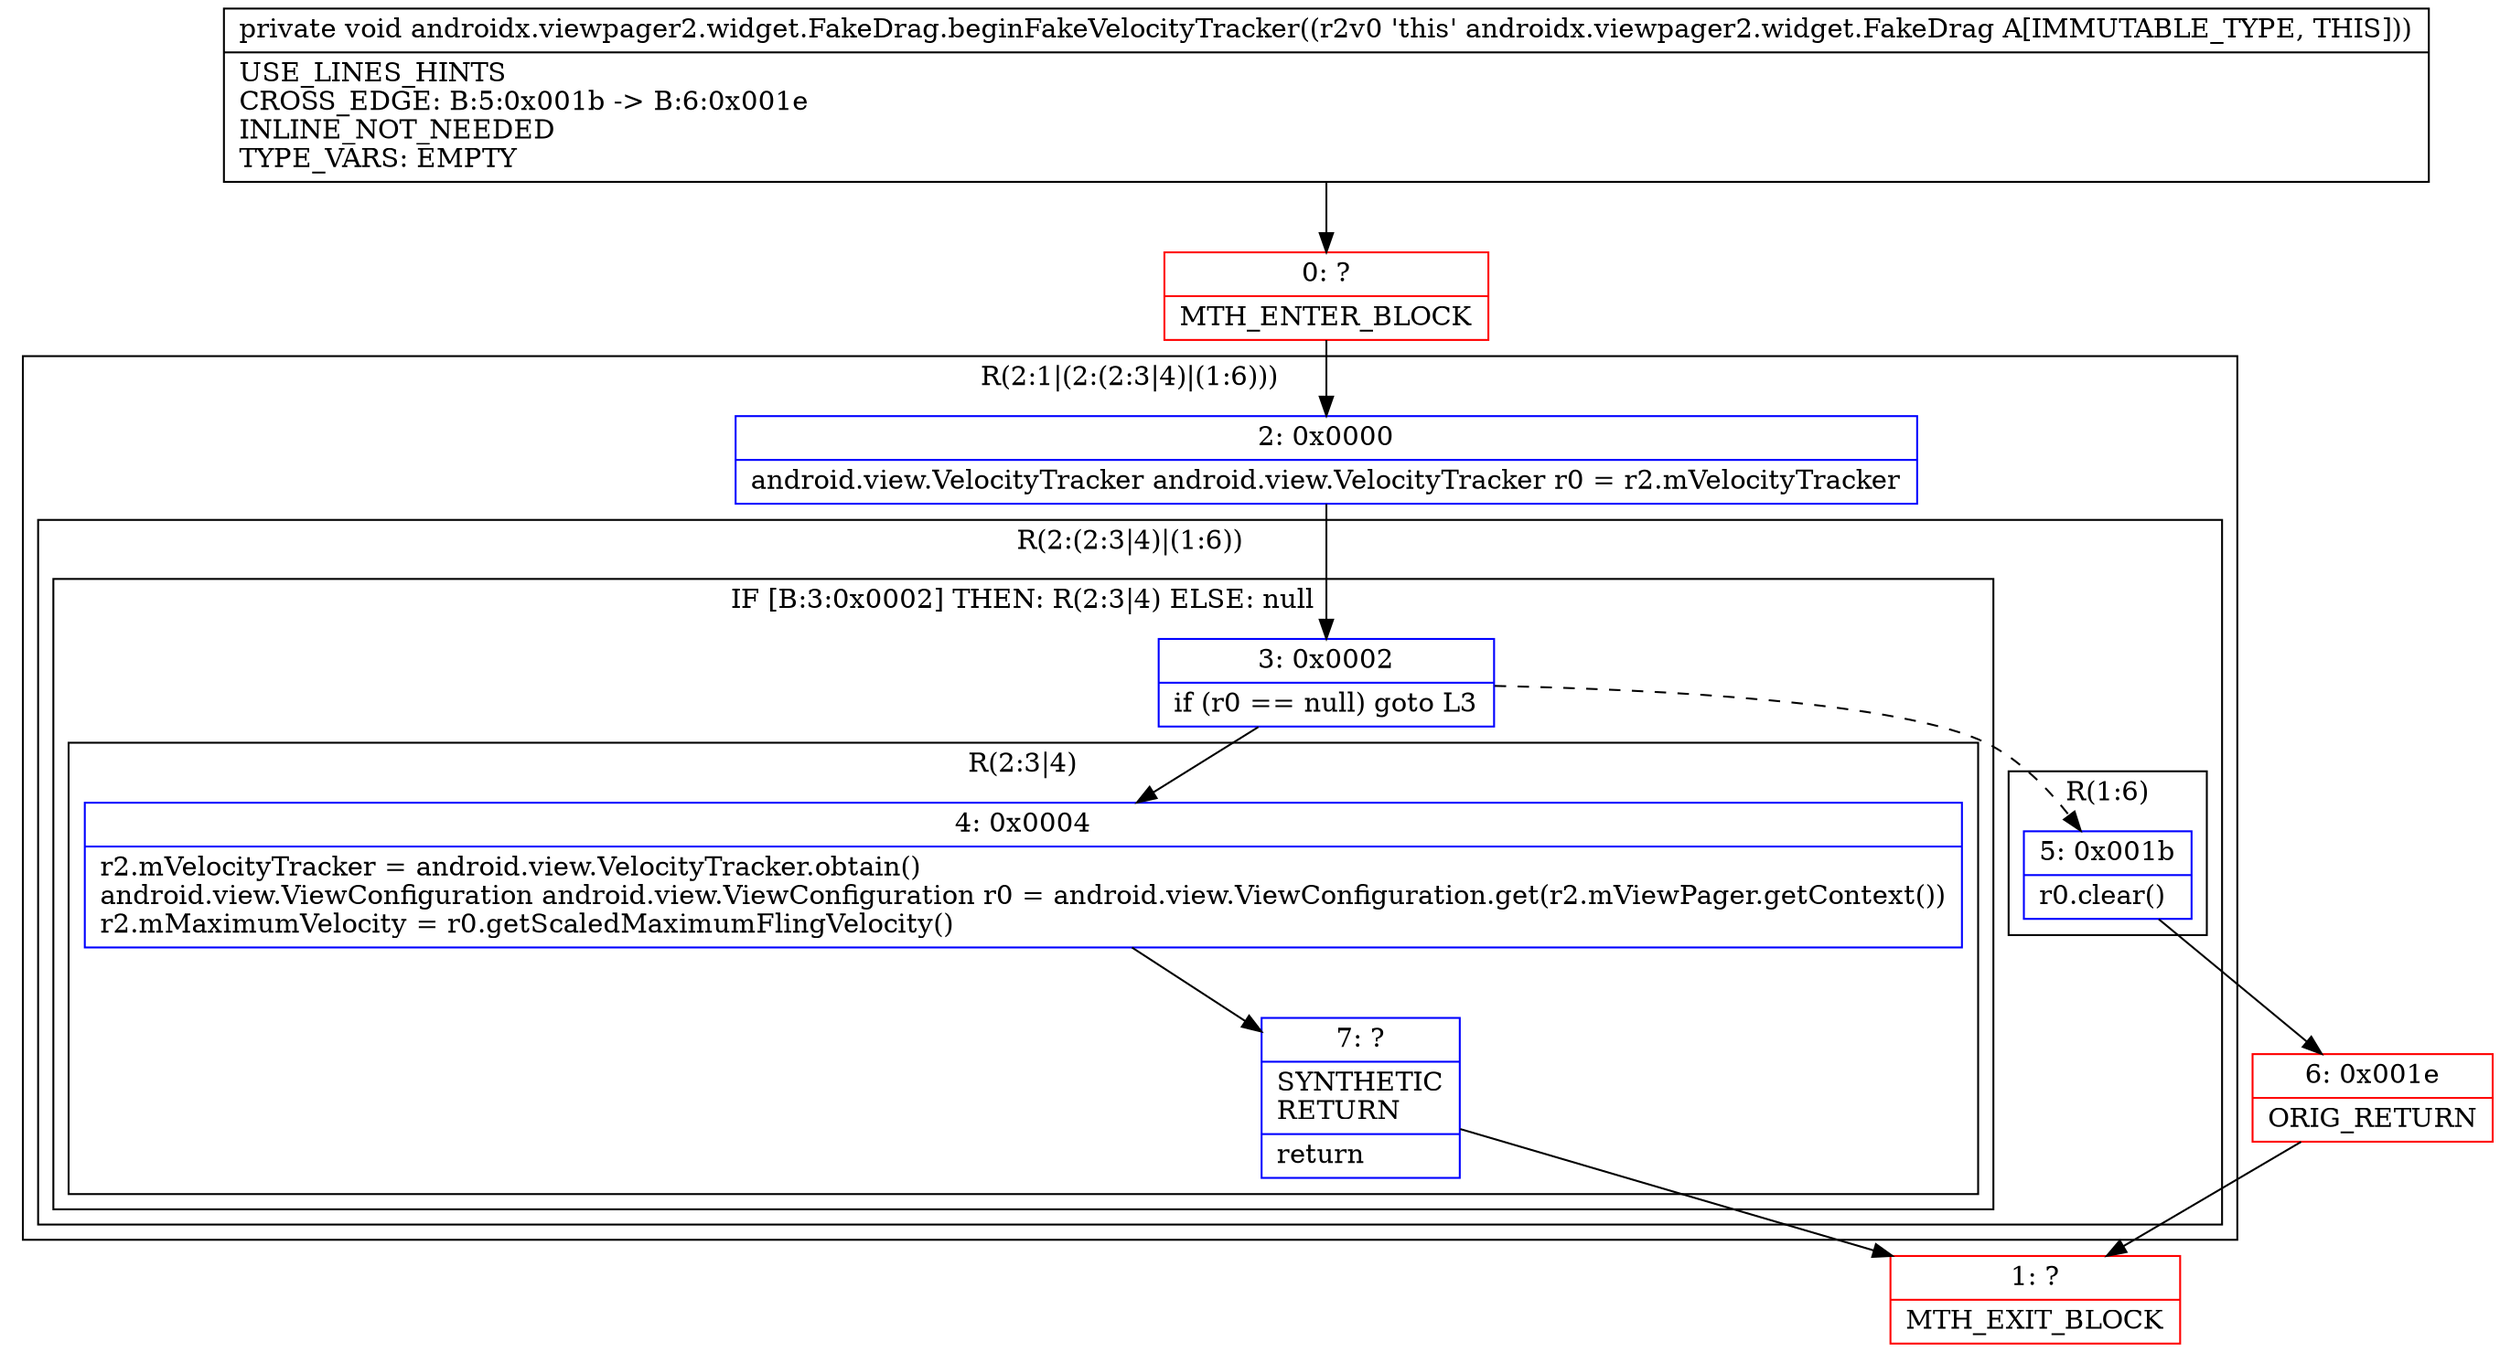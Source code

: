 digraph "CFG forandroidx.viewpager2.widget.FakeDrag.beginFakeVelocityTracker()V" {
subgraph cluster_Region_185228110 {
label = "R(2:1|(2:(2:3|4)|(1:6)))";
node [shape=record,color=blue];
Node_2 [shape=record,label="{2\:\ 0x0000|android.view.VelocityTracker android.view.VelocityTracker r0 = r2.mVelocityTracker\l}"];
subgraph cluster_Region_1336128848 {
label = "R(2:(2:3|4)|(1:6))";
node [shape=record,color=blue];
subgraph cluster_IfRegion_232952735 {
label = "IF [B:3:0x0002] THEN: R(2:3|4) ELSE: null";
node [shape=record,color=blue];
Node_3 [shape=record,label="{3\:\ 0x0002|if (r0 == null) goto L3\l}"];
subgraph cluster_Region_100391921 {
label = "R(2:3|4)";
node [shape=record,color=blue];
Node_4 [shape=record,label="{4\:\ 0x0004|r2.mVelocityTracker = android.view.VelocityTracker.obtain()\landroid.view.ViewConfiguration android.view.ViewConfiguration r0 = android.view.ViewConfiguration.get(r2.mViewPager.getContext())\lr2.mMaximumVelocity = r0.getScaledMaximumFlingVelocity()\l}"];
Node_7 [shape=record,label="{7\:\ ?|SYNTHETIC\lRETURN\l|return\l}"];
}
}
subgraph cluster_Region_1487009030 {
label = "R(1:6)";
node [shape=record,color=blue];
Node_5 [shape=record,label="{5\:\ 0x001b|r0.clear()\l}"];
}
}
}
Node_0 [shape=record,color=red,label="{0\:\ ?|MTH_ENTER_BLOCK\l}"];
Node_1 [shape=record,color=red,label="{1\:\ ?|MTH_EXIT_BLOCK\l}"];
Node_6 [shape=record,color=red,label="{6\:\ 0x001e|ORIG_RETURN\l}"];
MethodNode[shape=record,label="{private void androidx.viewpager2.widget.FakeDrag.beginFakeVelocityTracker((r2v0 'this' androidx.viewpager2.widget.FakeDrag A[IMMUTABLE_TYPE, THIS]))  | USE_LINES_HINTS\lCROSS_EDGE: B:5:0x001b \-\> B:6:0x001e\lINLINE_NOT_NEEDED\lTYPE_VARS: EMPTY\l}"];
MethodNode -> Node_0;Node_2 -> Node_3;
Node_3 -> Node_4;
Node_3 -> Node_5[style=dashed];
Node_4 -> Node_7;
Node_7 -> Node_1;
Node_5 -> Node_6;
Node_0 -> Node_2;
Node_6 -> Node_1;
}

